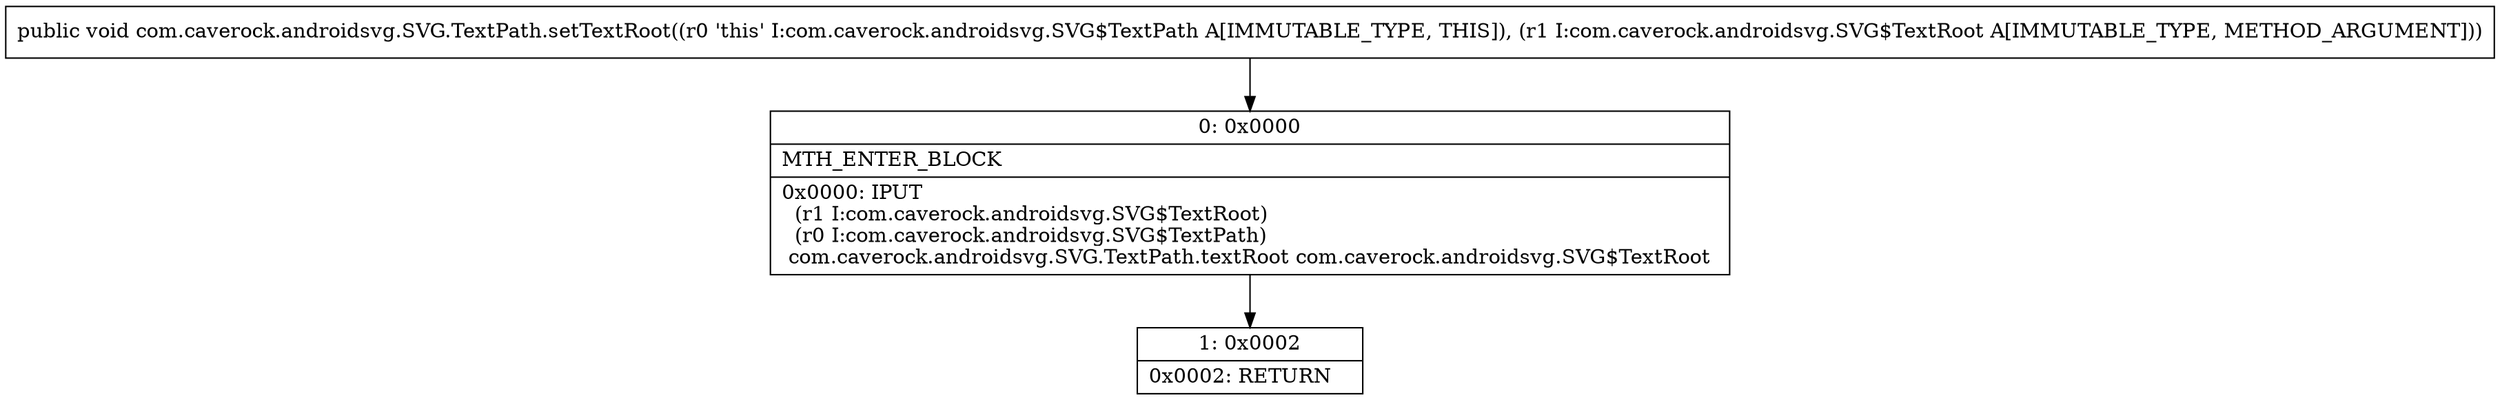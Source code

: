 digraph "CFG forcom.caverock.androidsvg.SVG.TextPath.setTextRoot(Lcom\/caverock\/androidsvg\/SVG$TextRoot;)V" {
Node_0 [shape=record,label="{0\:\ 0x0000|MTH_ENTER_BLOCK\l|0x0000: IPUT  \l  (r1 I:com.caverock.androidsvg.SVG$TextRoot)\l  (r0 I:com.caverock.androidsvg.SVG$TextPath)\l com.caverock.androidsvg.SVG.TextPath.textRoot com.caverock.androidsvg.SVG$TextRoot \l}"];
Node_1 [shape=record,label="{1\:\ 0x0002|0x0002: RETURN   \l}"];
MethodNode[shape=record,label="{public void com.caverock.androidsvg.SVG.TextPath.setTextRoot((r0 'this' I:com.caverock.androidsvg.SVG$TextPath A[IMMUTABLE_TYPE, THIS]), (r1 I:com.caverock.androidsvg.SVG$TextRoot A[IMMUTABLE_TYPE, METHOD_ARGUMENT])) }"];
MethodNode -> Node_0;
Node_0 -> Node_1;
}

